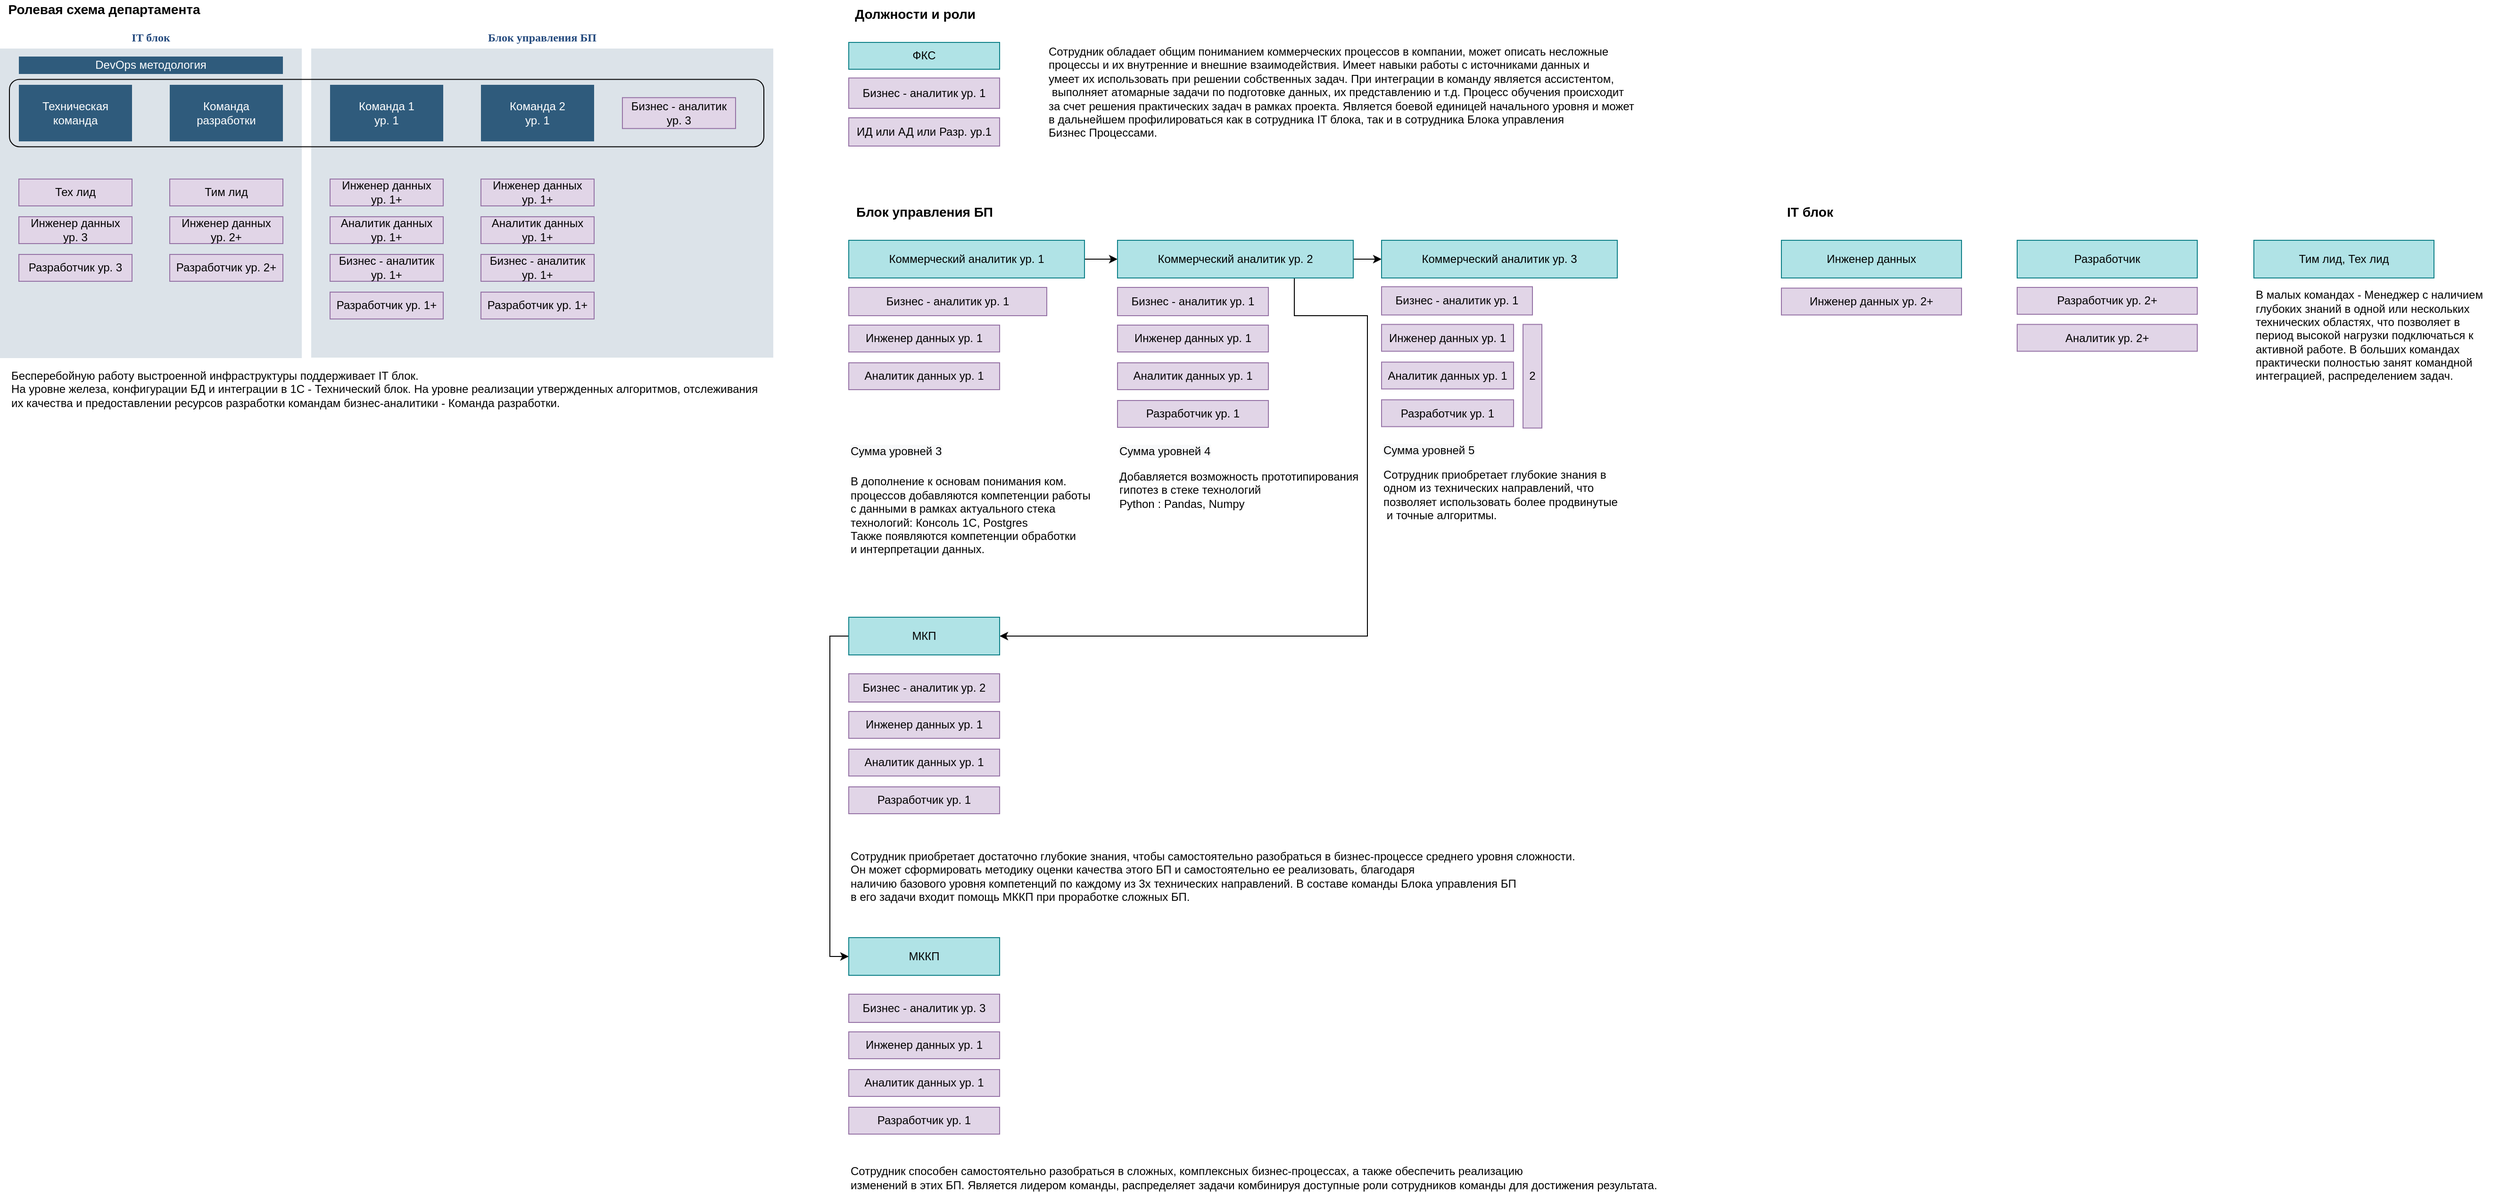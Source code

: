 <mxfile version="18.1.2" type="github">
  <diagram id="07fea595-8f29-1299-0266-81d95cde20df" name="Page-1">
    <mxGraphModel dx="3132" dy="1127" grid="1" gridSize="10" guides="1" tooltips="1" connect="1" arrows="1" fold="1" page="1" pageScale="1" pageWidth="1169" pageHeight="827" background="#ffffff" math="0" shadow="0">
      <root>
        <mxCell id="0" />
        <mxCell id="1" parent="0" />
        <mxCell id="170" value="&lt;font color=&quot;#23497d&quot;&gt;IT блок&lt;/font&gt;" style="swimlane;whiteSpace=wrap;fillColor=none;swimlaneFillColor=#BAC8D3;fontColor=#2F5B7C;fontFamily=Tahoma;html=1;strokeColor=none;opacity=50;" parent="1" vertex="1">
          <mxGeometry x="-1169" y="28.5" width="320" height="351.5" as="geometry">
            <mxRectangle x="20" y="20" width="80" height="23" as="alternateBounds" />
          </mxGeometry>
        </mxCell>
        <mxCell id="171" value="Техническая команда" style="whiteSpace=wrap;shadow=0;fontColor=#FFFFFF;fontFamily=Helvetica;fontStyle=0;html=1;fontSize=12;plain-purple;strokeColor=none;fillColor=#2f5b7c;gradientColor=none;spacing=6;verticalAlign=middle;" parent="170" vertex="1">
          <mxGeometry x="20" y="61.5" width="120" height="60" as="geometry" />
        </mxCell>
        <mxCell id="172" value="Команда разработки" style="whiteSpace=wrap;strokeColor=none;fillColor=#2f5b7c;shadow=0;fontColor=#FFFFFF;fontFamily=Helvetica;fontStyle=0;html=1;fontSize=12;spacing=6;verticalAlign=middle;" parent="170" vertex="1">
          <mxGeometry x="180" y="61.5" width="120" height="60" as="geometry" />
        </mxCell>
        <mxCell id="173" value="Тех лид" style="whiteSpace=wrap;strokeColor=#9673a6;fillColor=#e1d5e7;shadow=0;fontFamily=Helvetica;fontStyle=0;html=1;fontSize=12;spacing=6;verticalAlign=middle;" parent="170" vertex="1">
          <mxGeometry x="20" y="161.5" width="120" height="28.5" as="geometry" />
        </mxCell>
        <mxCell id="182" value="DevOps методология" style="whiteSpace=wrap;strokeColor=none;fillColor=#2f5b7c;shadow=0;fontColor=#FFFFFF;fontFamily=Helvetica;fontStyle=0;html=1;fontSize=12;spacing=6;verticalAlign=middle;" parent="170" vertex="1">
          <mxGeometry x="20" y="31.5" width="280" height="18.5" as="geometry" />
        </mxCell>
        <mxCell id="q-G5kUrWomw_NDkCvjXE-217" value="Инженер данных ур. 3" style="whiteSpace=wrap;strokeColor=#9673a6;fillColor=#e1d5e7;shadow=0;fontFamily=Helvetica;fontStyle=0;html=1;fontSize=12;spacing=6;verticalAlign=middle;" vertex="1" parent="170">
          <mxGeometry x="20" y="201.5" width="120" height="28.5" as="geometry" />
        </mxCell>
        <mxCell id="q-G5kUrWomw_NDkCvjXE-218" value="Разработчик ур. 3" style="whiteSpace=wrap;strokeColor=#9673a6;fillColor=#e1d5e7;shadow=0;fontFamily=Helvetica;fontStyle=0;html=1;fontSize=12;spacing=6;verticalAlign=middle;" vertex="1" parent="170">
          <mxGeometry x="20" y="241.5" width="120" height="28.5" as="geometry" />
        </mxCell>
        <mxCell id="q-G5kUrWomw_NDkCvjXE-219" value="Тим лид" style="whiteSpace=wrap;strokeColor=#9673a6;fillColor=#e1d5e7;shadow=0;fontFamily=Helvetica;fontStyle=0;html=1;fontSize=12;spacing=6;verticalAlign=middle;" vertex="1" parent="170">
          <mxGeometry x="180" y="161.5" width="120" height="28.5" as="geometry" />
        </mxCell>
        <mxCell id="q-G5kUrWomw_NDkCvjXE-220" value="Инженер данных ур. 2+" style="whiteSpace=wrap;strokeColor=#9673a6;fillColor=#e1d5e7;shadow=0;fontFamily=Helvetica;fontStyle=0;html=1;fontSize=12;spacing=6;verticalAlign=middle;" vertex="1" parent="170">
          <mxGeometry x="180" y="201.5" width="120" height="28.5" as="geometry" />
        </mxCell>
        <mxCell id="q-G5kUrWomw_NDkCvjXE-221" value="Разработчик ур. 2+" style="whiteSpace=wrap;strokeColor=#9673a6;fillColor=#e1d5e7;shadow=0;fontFamily=Helvetica;fontStyle=0;html=1;fontSize=12;spacing=6;verticalAlign=middle;" vertex="1" parent="170">
          <mxGeometry x="180" y="241.5" width="120" height="28.5" as="geometry" />
        </mxCell>
        <mxCell id="q-G5kUrWomw_NDkCvjXE-231" value="&lt;font style=&quot;font-size: 14px;&quot;&gt;&lt;b&gt;Ролевая схема департамента&lt;/b&gt;&lt;/font&gt;" style="text;html=1;align=center;verticalAlign=middle;resizable=0;points=[];autosize=1;strokeColor=none;fillColor=none;" vertex="1" parent="1">
          <mxGeometry x="-1169" width="220" height="20" as="geometry" />
        </mxCell>
        <mxCell id="183" value="&lt;font color=&quot;#23497d&quot;&gt;Блок управления БП&lt;/font&gt;" style="swimlane;whiteSpace=wrap;fillColor=none;swimlaneFillColor=#BAC8D3;fontColor=#2F5B7C;fontFamily=Tahoma;html=1;strokeColor=none;opacity=50;" parent="1" vertex="1">
          <mxGeometry x="-839" y="28.5" width="490" height="351" as="geometry">
            <mxRectangle x="270" y="110" width="80" height="23" as="alternateBounds" />
          </mxGeometry>
        </mxCell>
        <mxCell id="184" value="Команда 1&lt;br&gt;ур. 1" style="whiteSpace=wrap;shadow=0;fontColor=#FFFFFF;fontFamily=Helvetica;fontStyle=0;html=1;fontSize=12;plain-purple;strokeColor=none;fillColor=#2f5b7c;gradientColor=none;spacing=6;verticalAlign=middle;" parent="183" vertex="1">
          <mxGeometry x="20" y="61.5" width="120" height="60" as="geometry" />
        </mxCell>
        <mxCell id="q-G5kUrWomw_NDkCvjXE-222" value="Команда 2&lt;br&gt;ур. 1" style="whiteSpace=wrap;shadow=0;fontColor=#FFFFFF;fontFamily=Helvetica;fontStyle=0;html=1;fontSize=12;plain-purple;strokeColor=none;fillColor=#2f5b7c;gradientColor=none;spacing=6;verticalAlign=middle;" vertex="1" parent="183">
          <mxGeometry x="180" y="61.5" width="120" height="60" as="geometry" />
        </mxCell>
        <mxCell id="q-G5kUrWomw_NDkCvjXE-223" value="Инженер данных ур. 1+" style="whiteSpace=wrap;strokeColor=#9673a6;fillColor=#e1d5e7;shadow=0;fontFamily=Helvetica;fontStyle=0;html=1;fontSize=12;spacing=6;verticalAlign=middle;" vertex="1" parent="183">
          <mxGeometry x="20" y="161.5" width="120" height="28.5" as="geometry" />
        </mxCell>
        <mxCell id="q-G5kUrWomw_NDkCvjXE-224" value="Аналитик данных ур. 1+" style="whiteSpace=wrap;strokeColor=#9673a6;fillColor=#e1d5e7;shadow=0;fontFamily=Helvetica;fontStyle=0;html=1;fontSize=12;spacing=6;verticalAlign=middle;" vertex="1" parent="183">
          <mxGeometry x="20" y="201.5" width="120" height="28.5" as="geometry" />
        </mxCell>
        <mxCell id="q-G5kUrWomw_NDkCvjXE-225" value="Бизнес - аналитик ур. 1+" style="whiteSpace=wrap;strokeColor=#9673a6;fillColor=#e1d5e7;shadow=0;fontFamily=Helvetica;fontStyle=0;html=1;fontSize=12;spacing=6;verticalAlign=middle;" vertex="1" parent="183">
          <mxGeometry x="20" y="241.5" width="120" height="28.5" as="geometry" />
        </mxCell>
        <mxCell id="q-G5kUrWomw_NDkCvjXE-226" value="Разработчик ур. 1+" style="whiteSpace=wrap;strokeColor=#9673a6;fillColor=#e1d5e7;shadow=0;fontFamily=Helvetica;fontStyle=0;html=1;fontSize=12;spacing=6;verticalAlign=middle;" vertex="1" parent="183">
          <mxGeometry x="20" y="281.5" width="120" height="28.5" as="geometry" />
        </mxCell>
        <mxCell id="q-G5kUrWomw_NDkCvjXE-227" value="Инженер данных ур. 1+" style="whiteSpace=wrap;strokeColor=#9673a6;fillColor=#e1d5e7;shadow=0;fontFamily=Helvetica;fontStyle=0;html=1;fontSize=12;spacing=6;verticalAlign=middle;" vertex="1" parent="183">
          <mxGeometry x="180" y="161.5" width="120" height="28.5" as="geometry" />
        </mxCell>
        <mxCell id="q-G5kUrWomw_NDkCvjXE-228" value="Аналитик данных ур. 1+" style="whiteSpace=wrap;strokeColor=#9673a6;fillColor=#e1d5e7;shadow=0;fontFamily=Helvetica;fontStyle=0;html=1;fontSize=12;spacing=6;verticalAlign=middle;" vertex="1" parent="183">
          <mxGeometry x="180" y="201.5" width="120" height="28.5" as="geometry" />
        </mxCell>
        <mxCell id="q-G5kUrWomw_NDkCvjXE-229" value="Бизнес - аналитик ур. 1+" style="whiteSpace=wrap;strokeColor=#9673a6;fillColor=#e1d5e7;shadow=0;fontFamily=Helvetica;fontStyle=0;html=1;fontSize=12;spacing=6;verticalAlign=middle;" vertex="1" parent="183">
          <mxGeometry x="180" y="241.5" width="120" height="28.5" as="geometry" />
        </mxCell>
        <mxCell id="q-G5kUrWomw_NDkCvjXE-230" value="Разработчик ур. 1+" style="whiteSpace=wrap;strokeColor=#9673a6;fillColor=#e1d5e7;shadow=0;fontFamily=Helvetica;fontStyle=0;html=1;fontSize=12;spacing=6;verticalAlign=middle;" vertex="1" parent="183">
          <mxGeometry x="180" y="281.5" width="120" height="28.5" as="geometry" />
        </mxCell>
        <mxCell id="q-G5kUrWomw_NDkCvjXE-232" value="" style="rounded=1;whiteSpace=wrap;html=1;fillColor=none;" vertex="1" parent="183">
          <mxGeometry x="-320" y="55.75" width="800" height="71.5" as="geometry" />
        </mxCell>
        <mxCell id="q-G5kUrWomw_NDkCvjXE-233" value="Бизнес - аналитик ур. 3" style="whiteSpace=wrap;strokeColor=#9673a6;fillColor=#e1d5e7;shadow=0;fontFamily=Helvetica;fontStyle=0;html=1;fontSize=12;spacing=6;verticalAlign=middle;" vertex="1" parent="183">
          <mxGeometry x="330" y="75.13" width="120" height="32.75" as="geometry" />
        </mxCell>
        <mxCell id="q-G5kUrWomw_NDkCvjXE-234" value="&lt;font style=&quot;font-size: 14px;&quot;&gt;&lt;b&gt;Должности и роли&lt;/b&gt;&lt;/font&gt;" style="text;html=1;align=center;verticalAlign=middle;resizable=0;points=[];autosize=1;strokeColor=none;fillColor=none;" vertex="1" parent="1">
          <mxGeometry x="-269" y="5" width="140" height="20" as="geometry" />
        </mxCell>
        <mxCell id="q-G5kUrWomw_NDkCvjXE-276" style="edgeStyle=orthogonalEdgeStyle;rounded=0;orthogonalLoop=1;jettySize=auto;html=1;exitX=1;exitY=0.5;exitDx=0;exitDy=0;entryX=0;entryY=0.5;entryDx=0;entryDy=0;fontSize=14;" edge="1" parent="1" source="q-G5kUrWomw_NDkCvjXE-235" target="q-G5kUrWomw_NDkCvjXE-243">
          <mxGeometry relative="1" as="geometry" />
        </mxCell>
        <mxCell id="q-G5kUrWomw_NDkCvjXE-235" value="Коммерческий аналитик ур. 1" style="whiteSpace=wrap;strokeColor=#0e8088;fillColor=#b0e3e6;shadow=0;fontFamily=Helvetica;fontStyle=0;html=1;fontSize=12;spacing=6;verticalAlign=middle;" vertex="1" parent="1">
          <mxGeometry x="-269" y="255" width="250" height="40" as="geometry" />
        </mxCell>
        <mxCell id="q-G5kUrWomw_NDkCvjXE-236" value="ФКС" style="whiteSpace=wrap;strokeColor=#0e8088;fillColor=#b0e3e6;shadow=0;fontFamily=Helvetica;fontStyle=0;html=1;fontSize=12;spacing=6;verticalAlign=middle;" vertex="1" parent="1">
          <mxGeometry x="-269" y="45" width="160" height="28.5" as="geometry" />
        </mxCell>
        <mxCell id="q-G5kUrWomw_NDkCvjXE-237" value="Бизнес - аналитик ур. 1" style="whiteSpace=wrap;strokeColor=#9673a6;fillColor=#e1d5e7;shadow=0;fontFamily=Helvetica;fontStyle=0;html=1;fontSize=12;spacing=6;verticalAlign=middle;" vertex="1" parent="1">
          <mxGeometry x="-269" y="82.75" width="160" height="32.25" as="geometry" />
        </mxCell>
        <mxCell id="q-G5kUrWomw_NDkCvjXE-238" value="Инженер данных ур. 1" style="whiteSpace=wrap;strokeColor=#9673a6;fillColor=#e1d5e7;shadow=0;fontFamily=Helvetica;fontStyle=0;html=1;fontSize=12;spacing=6;verticalAlign=middle;" vertex="1" parent="1">
          <mxGeometry x="-269" y="345" width="160" height="28.5" as="geometry" />
        </mxCell>
        <mxCell id="q-G5kUrWomw_NDkCvjXE-239" value="ИД или АД или Разр. ур.1" style="whiteSpace=wrap;strokeColor=#9673a6;fillColor=#e1d5e7;shadow=0;fontFamily=Helvetica;fontStyle=0;html=1;fontSize=12;spacing=6;verticalAlign=middle;" vertex="1" parent="1">
          <mxGeometry x="-269" y="125" width="160" height="30" as="geometry" />
        </mxCell>
        <mxCell id="q-G5kUrWomw_NDkCvjXE-240" value="Аналитик данных ур. 1" style="whiteSpace=wrap;strokeColor=#9673a6;fillColor=#e1d5e7;shadow=0;fontFamily=Helvetica;fontStyle=0;html=1;fontSize=12;spacing=6;verticalAlign=middle;" vertex="1" parent="1">
          <mxGeometry x="-269" y="385" width="160" height="28.5" as="geometry" />
        </mxCell>
        <mxCell id="q-G5kUrWomw_NDkCvjXE-241" value="Бизнес - аналитик ур. 1" style="whiteSpace=wrap;strokeColor=#9673a6;fillColor=#e1d5e7;shadow=0;fontFamily=Helvetica;fontStyle=0;html=1;fontSize=12;spacing=6;verticalAlign=middle;" vertex="1" parent="1">
          <mxGeometry x="-269" y="305" width="210" height="30" as="geometry" />
        </mxCell>
        <mxCell id="q-G5kUrWomw_NDkCvjXE-277" style="edgeStyle=orthogonalEdgeStyle;rounded=0;orthogonalLoop=1;jettySize=auto;html=1;exitX=1;exitY=0.5;exitDx=0;exitDy=0;entryX=0;entryY=0.5;entryDx=0;entryDy=0;fontSize=14;" edge="1" parent="1" source="q-G5kUrWomw_NDkCvjXE-243" target="q-G5kUrWomw_NDkCvjXE-248">
          <mxGeometry relative="1" as="geometry" />
        </mxCell>
        <mxCell id="q-G5kUrWomw_NDkCvjXE-278" style="edgeStyle=orthogonalEdgeStyle;rounded=0;orthogonalLoop=1;jettySize=auto;html=1;exitX=0.75;exitY=1;exitDx=0;exitDy=0;entryX=1;entryY=0.5;entryDx=0;entryDy=0;fontSize=14;" edge="1" parent="1" source="q-G5kUrWomw_NDkCvjXE-243" target="q-G5kUrWomw_NDkCvjXE-254">
          <mxGeometry relative="1" as="geometry">
            <Array as="points">
              <mxPoint x="204" y="335" />
              <mxPoint x="281" y="335" />
              <mxPoint x="281" y="675" />
            </Array>
          </mxGeometry>
        </mxCell>
        <mxCell id="q-G5kUrWomw_NDkCvjXE-243" value="Коммерческий аналитик ур. 2" style="whiteSpace=wrap;strokeColor=#0e8088;fillColor=#b0e3e6;shadow=0;fontFamily=Helvetica;fontStyle=0;html=1;fontSize=12;spacing=6;verticalAlign=middle;" vertex="1" parent="1">
          <mxGeometry x="16" y="255" width="250" height="40" as="geometry" />
        </mxCell>
        <mxCell id="q-G5kUrWomw_NDkCvjXE-244" value="Инженер данных ур. 1" style="whiteSpace=wrap;strokeColor=#9673a6;fillColor=#e1d5e7;shadow=0;fontFamily=Helvetica;fontStyle=0;html=1;fontSize=12;spacing=6;verticalAlign=middle;" vertex="1" parent="1">
          <mxGeometry x="16" y="345" width="160" height="28.5" as="geometry" />
        </mxCell>
        <mxCell id="q-G5kUrWomw_NDkCvjXE-245" value="Аналитик данных ур. 1" style="whiteSpace=wrap;strokeColor=#9673a6;fillColor=#e1d5e7;shadow=0;fontFamily=Helvetica;fontStyle=0;html=1;fontSize=12;spacing=6;verticalAlign=middle;" vertex="1" parent="1">
          <mxGeometry x="16" y="385" width="160" height="28.5" as="geometry" />
        </mxCell>
        <mxCell id="q-G5kUrWomw_NDkCvjXE-246" value="Бизнес - аналитик ур. 1" style="whiteSpace=wrap;strokeColor=#9673a6;fillColor=#e1d5e7;shadow=0;fontFamily=Helvetica;fontStyle=0;html=1;fontSize=12;spacing=6;verticalAlign=middle;" vertex="1" parent="1">
          <mxGeometry x="16" y="305" width="160" height="30" as="geometry" />
        </mxCell>
        <mxCell id="q-G5kUrWomw_NDkCvjXE-247" value="Разработчик ур. 1" style="whiteSpace=wrap;strokeColor=#9673a6;fillColor=#e1d5e7;shadow=0;fontFamily=Helvetica;fontStyle=0;html=1;fontSize=12;spacing=6;verticalAlign=middle;" vertex="1" parent="1">
          <mxGeometry x="16" y="425" width="160" height="28.5" as="geometry" />
        </mxCell>
        <mxCell id="q-G5kUrWomw_NDkCvjXE-248" value="Коммерческий аналитик ур. 3" style="whiteSpace=wrap;strokeColor=#0e8088;fillColor=#b0e3e6;shadow=0;fontFamily=Helvetica;fontStyle=0;html=1;fontSize=12;spacing=6;verticalAlign=middle;" vertex="1" parent="1">
          <mxGeometry x="296" y="255" width="250" height="40" as="geometry" />
        </mxCell>
        <mxCell id="q-G5kUrWomw_NDkCvjXE-249" value="Инженер данных ур. 1" style="whiteSpace=wrap;strokeColor=#9673a6;fillColor=#e1d5e7;shadow=0;fontFamily=Helvetica;fontStyle=0;html=1;fontSize=12;spacing=6;verticalAlign=middle;" vertex="1" parent="1">
          <mxGeometry x="296" y="344.25" width="140" height="28.5" as="geometry" />
        </mxCell>
        <mxCell id="q-G5kUrWomw_NDkCvjXE-250" value="Аналитик данных ур. 1" style="whiteSpace=wrap;strokeColor=#9673a6;fillColor=#e1d5e7;shadow=0;fontFamily=Helvetica;fontStyle=0;html=1;fontSize=12;spacing=6;verticalAlign=middle;" vertex="1" parent="1">
          <mxGeometry x="296" y="384.25" width="140" height="28.5" as="geometry" />
        </mxCell>
        <mxCell id="q-G5kUrWomw_NDkCvjXE-251" value="Бизнес - аналитик ур. 1" style="whiteSpace=wrap;strokeColor=#9673a6;fillColor=#e1d5e7;shadow=0;fontFamily=Helvetica;fontStyle=0;html=1;fontSize=12;spacing=6;verticalAlign=middle;" vertex="1" parent="1">
          <mxGeometry x="296" y="304.25" width="160" height="30" as="geometry" />
        </mxCell>
        <mxCell id="q-G5kUrWomw_NDkCvjXE-252" value="Разработчик ур. 1" style="whiteSpace=wrap;strokeColor=#9673a6;fillColor=#e1d5e7;shadow=0;fontFamily=Helvetica;fontStyle=0;html=1;fontSize=12;spacing=6;verticalAlign=middle;" vertex="1" parent="1">
          <mxGeometry x="296" y="424.25" width="140" height="28.5" as="geometry" />
        </mxCell>
        <mxCell id="q-G5kUrWomw_NDkCvjXE-253" value="2" style="whiteSpace=wrap;strokeColor=#9673a6;fillColor=#e1d5e7;shadow=0;fontFamily=Helvetica;fontStyle=0;html=1;fontSize=12;spacing=6;verticalAlign=middle;" vertex="1" parent="1">
          <mxGeometry x="446" y="344.25" width="20" height="110" as="geometry" />
        </mxCell>
        <mxCell id="q-G5kUrWomw_NDkCvjXE-285" style="edgeStyle=orthogonalEdgeStyle;rounded=0;orthogonalLoop=1;jettySize=auto;html=1;exitX=0;exitY=0.5;exitDx=0;exitDy=0;entryX=0;entryY=0.5;entryDx=0;entryDy=0;fontSize=14;" edge="1" parent="1" source="q-G5kUrWomw_NDkCvjXE-254" target="q-G5kUrWomw_NDkCvjXE-259">
          <mxGeometry relative="1" as="geometry" />
        </mxCell>
        <mxCell id="q-G5kUrWomw_NDkCvjXE-254" value="МКП" style="whiteSpace=wrap;strokeColor=#0e8088;fillColor=#b0e3e6;shadow=0;fontFamily=Helvetica;fontStyle=0;html=1;fontSize=12;spacing=6;verticalAlign=middle;" vertex="1" parent="1">
          <mxGeometry x="-269" y="655" width="160" height="40" as="geometry" />
        </mxCell>
        <mxCell id="q-G5kUrWomw_NDkCvjXE-255" value="Инженер данных ур. 1" style="whiteSpace=wrap;strokeColor=#9673a6;fillColor=#e1d5e7;shadow=0;fontFamily=Helvetica;fontStyle=0;html=1;fontSize=12;spacing=6;verticalAlign=middle;" vertex="1" parent="1">
          <mxGeometry x="-269" y="755" width="160" height="28.5" as="geometry" />
        </mxCell>
        <mxCell id="q-G5kUrWomw_NDkCvjXE-256" value="Аналитик данных ур. 1" style="whiteSpace=wrap;strokeColor=#9673a6;fillColor=#e1d5e7;shadow=0;fontFamily=Helvetica;fontStyle=0;html=1;fontSize=12;spacing=6;verticalAlign=middle;" vertex="1" parent="1">
          <mxGeometry x="-269" y="795" width="160" height="28.5" as="geometry" />
        </mxCell>
        <mxCell id="q-G5kUrWomw_NDkCvjXE-257" value="Бизнес - аналитик ур. 2" style="whiteSpace=wrap;strokeColor=#9673a6;fillColor=#e1d5e7;shadow=0;fontFamily=Helvetica;fontStyle=0;html=1;fontSize=12;spacing=6;verticalAlign=middle;" vertex="1" parent="1">
          <mxGeometry x="-269" y="715" width="160" height="30" as="geometry" />
        </mxCell>
        <mxCell id="q-G5kUrWomw_NDkCvjXE-258" value="Разработчик ур. 1" style="whiteSpace=wrap;strokeColor=#9673a6;fillColor=#e1d5e7;shadow=0;fontFamily=Helvetica;fontStyle=0;html=1;fontSize=12;spacing=6;verticalAlign=middle;" vertex="1" parent="1">
          <mxGeometry x="-269" y="835" width="160" height="28.5" as="geometry" />
        </mxCell>
        <mxCell id="q-G5kUrWomw_NDkCvjXE-259" value="МККП" style="whiteSpace=wrap;strokeColor=#0e8088;fillColor=#b0e3e6;shadow=0;fontFamily=Helvetica;fontStyle=0;html=1;fontSize=12;spacing=6;verticalAlign=middle;" vertex="1" parent="1">
          <mxGeometry x="-269" y="995" width="160" height="40" as="geometry" />
        </mxCell>
        <mxCell id="q-G5kUrWomw_NDkCvjXE-260" value="Инженер данных ур. 1" style="whiteSpace=wrap;strokeColor=#9673a6;fillColor=#e1d5e7;shadow=0;fontFamily=Helvetica;fontStyle=0;html=1;fontSize=12;spacing=6;verticalAlign=middle;" vertex="1" parent="1">
          <mxGeometry x="-269" y="1095" width="160" height="28.5" as="geometry" />
        </mxCell>
        <mxCell id="q-G5kUrWomw_NDkCvjXE-261" value="Аналитик данных ур. 1" style="whiteSpace=wrap;strokeColor=#9673a6;fillColor=#e1d5e7;shadow=0;fontFamily=Helvetica;fontStyle=0;html=1;fontSize=12;spacing=6;verticalAlign=middle;" vertex="1" parent="1">
          <mxGeometry x="-269" y="1135" width="160" height="28.5" as="geometry" />
        </mxCell>
        <mxCell id="q-G5kUrWomw_NDkCvjXE-262" value="Бизнес - аналитик ур. 3" style="whiteSpace=wrap;strokeColor=#9673a6;fillColor=#e1d5e7;shadow=0;fontFamily=Helvetica;fontStyle=0;html=1;fontSize=12;spacing=6;verticalAlign=middle;" vertex="1" parent="1">
          <mxGeometry x="-269" y="1055" width="160" height="30" as="geometry" />
        </mxCell>
        <mxCell id="q-G5kUrWomw_NDkCvjXE-263" value="Разработчик ур. 1" style="whiteSpace=wrap;strokeColor=#9673a6;fillColor=#e1d5e7;shadow=0;fontFamily=Helvetica;fontStyle=0;html=1;fontSize=12;spacing=6;verticalAlign=middle;" vertex="1" parent="1">
          <mxGeometry x="-269" y="1175" width="160" height="28.5" as="geometry" />
        </mxCell>
        <mxCell id="q-G5kUrWomw_NDkCvjXE-266" value="&lt;span style=&quot;color: rgb(0, 0, 0); font-family: Helvetica; font-size: 12px; font-style: normal; font-variant-ligatures: normal; font-variant-caps: normal; font-weight: 400; letter-spacing: normal; orphans: 2; text-align: center; text-indent: 0px; text-transform: none; widows: 2; word-spacing: 0px; -webkit-text-stroke-width: 0px; background-color: rgb(248, 249, 250); text-decoration-thickness: initial; text-decoration-style: initial; text-decoration-color: initial; float: none; display: inline !important;&quot;&gt;Сумма уровней 3&lt;/span&gt;" style="text;whiteSpace=wrap;html=1;" vertex="1" parent="1">
          <mxGeometry x="-269" y="465" width="120" height="30" as="geometry" />
        </mxCell>
        <mxCell id="q-G5kUrWomw_NDkCvjXE-267" value="&lt;span style=&quot;color: rgb(0, 0, 0); font-family: Helvetica; font-size: 12px; font-style: normal; font-variant-ligatures: normal; font-variant-caps: normal; font-weight: 400; letter-spacing: normal; orphans: 2; text-align: center; text-indent: 0px; text-transform: none; widows: 2; word-spacing: 0px; -webkit-text-stroke-width: 0px; background-color: rgb(248, 249, 250); text-decoration-thickness: initial; text-decoration-style: initial; text-decoration-color: initial; float: none; display: inline !important;&quot;&gt;Сумма уровней 4&lt;/span&gt;" style="text;whiteSpace=wrap;html=1;" vertex="1" parent="1">
          <mxGeometry x="16" y="465" width="120" height="30" as="geometry" />
        </mxCell>
        <mxCell id="q-G5kUrWomw_NDkCvjXE-268" value="&lt;span style=&quot;color: rgb(0, 0, 0); font-family: Helvetica; font-size: 12px; font-style: normal; font-variant-ligatures: normal; font-variant-caps: normal; font-weight: 400; letter-spacing: normal; orphans: 2; text-align: center; text-indent: 0px; text-transform: none; widows: 2; word-spacing: 0px; -webkit-text-stroke-width: 0px; background-color: rgb(248, 249, 250); text-decoration-thickness: initial; text-decoration-style: initial; text-decoration-color: initial; float: none; display: inline !important;&quot;&gt;Сумма уровней 5&lt;/span&gt;" style="text;whiteSpace=wrap;html=1;" vertex="1" parent="1">
          <mxGeometry x="296" y="464.25" width="120" height="30" as="geometry" />
        </mxCell>
        <mxCell id="q-G5kUrWomw_NDkCvjXE-265" value="&lt;div style=&quot;&quot;&gt;&lt;span style=&quot;background-color: initial;&quot;&gt;Сотрудник обладает общим пониманием коммерческих процессов в компании,&amp;nbsp;&lt;/span&gt;&lt;span style=&quot;background-color: initial;&quot;&gt;может описать несложные&amp;nbsp;&lt;/span&gt;&lt;/div&gt;&lt;div style=&quot;&quot;&gt;&lt;span style=&quot;background-color: initial;&quot;&gt;процессы и их внутренние и внешние взаимодействия.&amp;nbsp;&lt;/span&gt;&lt;span style=&quot;background-color: initial;&quot;&gt;Имеет навыки работы с источниками данных и&amp;nbsp;&lt;/span&gt;&lt;/div&gt;&lt;div style=&quot;&quot;&gt;&lt;span style=&quot;background-color: initial;&quot;&gt;умеет их использовать при решении собственных задач.&amp;nbsp;&lt;/span&gt;&lt;span style=&quot;background-color: initial;&quot;&gt;При интеграции в команду является ассистентом,&lt;/span&gt;&lt;/div&gt;&lt;div style=&quot;&quot;&gt;&lt;span style=&quot;background-color: initial;&quot;&gt;&amp;nbsp;выполняет атомарные задачи по подготовке данных, их представлению и т.д. Процесс обучения происходит&amp;nbsp;&lt;/span&gt;&lt;/div&gt;&lt;div style=&quot;&quot;&gt;&lt;span style=&quot;background-color: initial;&quot;&gt;за счет решения практических задач в рамках проекта. Является боевой единицей начального уровня и может&amp;nbsp;&lt;/span&gt;&lt;/div&gt;&lt;div style=&quot;&quot;&gt;в дальнейшем профилироваться как в сотрудника IT блока, так и в сотрудника Блока управления&amp;nbsp;&lt;/div&gt;&lt;div style=&quot;&quot;&gt;Бизнес Процессами.&lt;/div&gt;&lt;div style=&quot;&quot;&gt;&lt;br&gt;&lt;/div&gt;" style="text;html=1;align=left;verticalAlign=middle;resizable=0;points=[];autosize=1;strokeColor=none;fillColor=none;" vertex="1" parent="1">
          <mxGeometry x="-59" y="45" width="640" height="120" as="geometry" />
        </mxCell>
        <mxCell id="q-G5kUrWomw_NDkCvjXE-270" value="В дополнение к основам понимания ком. &lt;br&gt;процессов добавляются компетенции работы &lt;br&gt;с данными в рамках&amp;nbsp;актуального стека &lt;br&gt;технологий: Консоль 1С, Postgres&amp;nbsp;&lt;br&gt;Также появляются компетенции&amp;nbsp;обработки &lt;br&gt;и интерпретации данных." style="text;html=1;align=left;verticalAlign=middle;resizable=0;points=[];autosize=1;strokeColor=none;fillColor=none;" vertex="1" parent="1">
          <mxGeometry x="-269" y="502" width="270" height="90" as="geometry" />
        </mxCell>
        <mxCell id="q-G5kUrWomw_NDkCvjXE-271" value="Добавляется возможность&amp;nbsp;прототипирования &lt;br&gt;гипотез в стеке технологий&lt;br&gt;Python : Pandas, Numpy" style="text;html=1;align=left;verticalAlign=middle;resizable=0;points=[];autosize=1;strokeColor=none;fillColor=none;" vertex="1" parent="1">
          <mxGeometry x="16" y="495" width="270" height="50" as="geometry" />
        </mxCell>
        <mxCell id="q-G5kUrWomw_NDkCvjXE-272" value="Бесперебойную работу выстроенной инфраструктуры поддерживает IT блок. &lt;br&gt;На уровне железа, конфигурации БД и интеграции в 1С - Технический блок. На уровне реализации утвержденных алгоритмов, отслеживания&amp;nbsp;&lt;br&gt;их качества и предоставлении ресурсов разработки командам бизнес-аналитики - Команда разработки.&lt;br&gt;&amp;nbsp;&amp;nbsp;" style="text;html=1;align=left;verticalAlign=middle;resizable=0;points=[];autosize=1;strokeColor=none;fillColor=none;" vertex="1" parent="1">
          <mxGeometry x="-1159" y="390" width="810" height="60" as="geometry" />
        </mxCell>
        <mxCell id="q-G5kUrWomw_NDkCvjXE-274" value="&lt;b&gt;Блок управления БП&lt;/b&gt;" style="text;html=1;align=center;verticalAlign=middle;resizable=0;points=[];autosize=1;strokeColor=none;fillColor=none;fontSize=14;" vertex="1" parent="1">
          <mxGeometry x="-269" y="215" width="160" height="20" as="geometry" />
        </mxCell>
        <mxCell id="q-G5kUrWomw_NDkCvjXE-275" value="Сотрудник приобретает достаточно глубокие знания, чтобы самостоятельно разобраться в бизнес-процессе среднего уровня сложности.&lt;br&gt;Он может сформировать методику оценки качества этого БП и самостоятельно ее реализовать, благодаря&amp;nbsp;&lt;br&gt;наличию базового уровня компетенций по каждому из 3х технических направлений. В составе команды Блока управления БП&lt;br&gt;в его задачи входит помощь МККП при проработке сложных БП." style="text;html=1;align=left;verticalAlign=middle;resizable=0;points=[];autosize=1;strokeColor=none;fillColor=none;" vertex="1" parent="1">
          <mxGeometry x="-269" y="900" width="780" height="60" as="geometry" />
        </mxCell>
        <mxCell id="q-G5kUrWomw_NDkCvjXE-279" value="&lt;b&gt;IT блок&lt;/b&gt;" style="text;html=1;align=center;verticalAlign=middle;resizable=0;points=[];autosize=1;strokeColor=none;fillColor=none;fontSize=14;" vertex="1" parent="1">
          <mxGeometry x="720" y="215" width="60" height="20" as="geometry" />
        </mxCell>
        <mxCell id="q-G5kUrWomw_NDkCvjXE-280" value="Инженер данных" style="whiteSpace=wrap;strokeColor=#0e8088;fillColor=#b0e3e6;shadow=0;fontFamily=Helvetica;fontStyle=0;html=1;fontSize=12;spacing=6;verticalAlign=middle;" vertex="1" parent="1">
          <mxGeometry x="720" y="255" width="191" height="40" as="geometry" />
        </mxCell>
        <mxCell id="q-G5kUrWomw_NDkCvjXE-281" value="Разработчик" style="whiteSpace=wrap;strokeColor=#0e8088;fillColor=#b0e3e6;shadow=0;fontFamily=Helvetica;fontStyle=0;html=1;fontSize=12;spacing=6;verticalAlign=middle;" vertex="1" parent="1">
          <mxGeometry x="970" y="255" width="191" height="40" as="geometry" />
        </mxCell>
        <mxCell id="q-G5kUrWomw_NDkCvjXE-282" value="Инженер данных ур. 2+" style="whiteSpace=wrap;strokeColor=#9673a6;fillColor=#e1d5e7;shadow=0;fontFamily=Helvetica;fontStyle=0;html=1;fontSize=12;spacing=6;verticalAlign=middle;" vertex="1" parent="1">
          <mxGeometry x="720" y="305.75" width="191" height="28.5" as="geometry" />
        </mxCell>
        <mxCell id="q-G5kUrWomw_NDkCvjXE-283" value="Разработчик ур. 2+" style="whiteSpace=wrap;strokeColor=#9673a6;fillColor=#e1d5e7;shadow=0;fontFamily=Helvetica;fontStyle=0;html=1;fontSize=12;spacing=6;verticalAlign=middle;" vertex="1" parent="1">
          <mxGeometry x="970" y="305" width="191" height="28.5" as="geometry" />
        </mxCell>
        <mxCell id="q-G5kUrWomw_NDkCvjXE-284" value="Сотрудник способен самостоятельно разобраться в сложных, комплексных бизнес-процессах, а также обеспечить реализацию &lt;br&gt;изменений в этих БП. Является лидером команды, распределяет задачи комбинируя доступные роли сотрудников команды для достижения результата." style="text;html=1;align=left;verticalAlign=middle;resizable=0;points=[];autosize=1;strokeColor=none;fillColor=none;" vertex="1" parent="1">
          <mxGeometry x="-269" y="1235" width="870" height="30" as="geometry" />
        </mxCell>
        <mxCell id="q-G5kUrWomw_NDkCvjXE-286" value="Тим лид, Тех лид" style="whiteSpace=wrap;strokeColor=#0e8088;fillColor=#b0e3e6;shadow=0;fontFamily=Helvetica;fontStyle=0;html=1;fontSize=12;spacing=6;verticalAlign=middle;" vertex="1" parent="1">
          <mxGeometry x="1221" y="255" width="191" height="40" as="geometry" />
        </mxCell>
        <mxCell id="q-G5kUrWomw_NDkCvjXE-287" value="В малых командах - Менеджер с наличием&amp;nbsp;&lt;br&gt;глубоких знаний в одной или нескольких &lt;br&gt;технических областях, что позволяет в&amp;nbsp;&lt;br&gt;период высокой нагрузки подключаться к&lt;br&gt;активной работе. В больших командах &lt;br&gt;практически полностью занят командной &lt;br&gt;интеграцией,&amp;nbsp;распределением задач." style="text;html=1;align=left;verticalAlign=middle;resizable=0;points=[];autosize=1;strokeColor=none;fillColor=none;" vertex="1" parent="1">
          <mxGeometry x="1221" y="305.75" width="260" height="100" as="geometry" />
        </mxCell>
        <mxCell id="q-G5kUrWomw_NDkCvjXE-288" value="Аналитик ур. 2+" style="whiteSpace=wrap;strokeColor=#9673a6;fillColor=#e1d5e7;shadow=0;fontFamily=Helvetica;fontStyle=0;html=1;fontSize=12;spacing=6;verticalAlign=middle;" vertex="1" parent="1">
          <mxGeometry x="970" y="344.25" width="191" height="28.5" as="geometry" />
        </mxCell>
        <mxCell id="q-G5kUrWomw_NDkCvjXE-289" value="Сотрудник приобретает глубокие знания в &lt;br&gt;одном из технических направлений, что&amp;nbsp;&lt;br&gt;позволяет использовать более продвинутые&amp;nbsp;&lt;br&gt;&amp;nbsp;и точные алгоритмы.&amp;nbsp;" style="text;html=1;align=left;verticalAlign=middle;resizable=0;points=[];autosize=1;strokeColor=none;fillColor=none;" vertex="1" parent="1">
          <mxGeometry x="296" y="495" width="270" height="60" as="geometry" />
        </mxCell>
      </root>
    </mxGraphModel>
  </diagram>
</mxfile>
